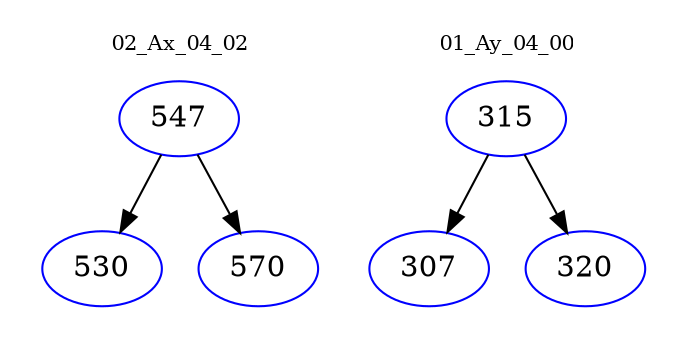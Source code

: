 digraph{
subgraph cluster_0 {
color = white
label = "02_Ax_04_02";
fontsize=10;
T0_547 [label="547", color="blue"]
T0_547 -> T0_530 [color="black"]
T0_530 [label="530", color="blue"]
T0_547 -> T0_570 [color="black"]
T0_570 [label="570", color="blue"]
}
subgraph cluster_1 {
color = white
label = "01_Ay_04_00";
fontsize=10;
T1_315 [label="315", color="blue"]
T1_315 -> T1_307 [color="black"]
T1_307 [label="307", color="blue"]
T1_315 -> T1_320 [color="black"]
T1_320 [label="320", color="blue"]
}
}
